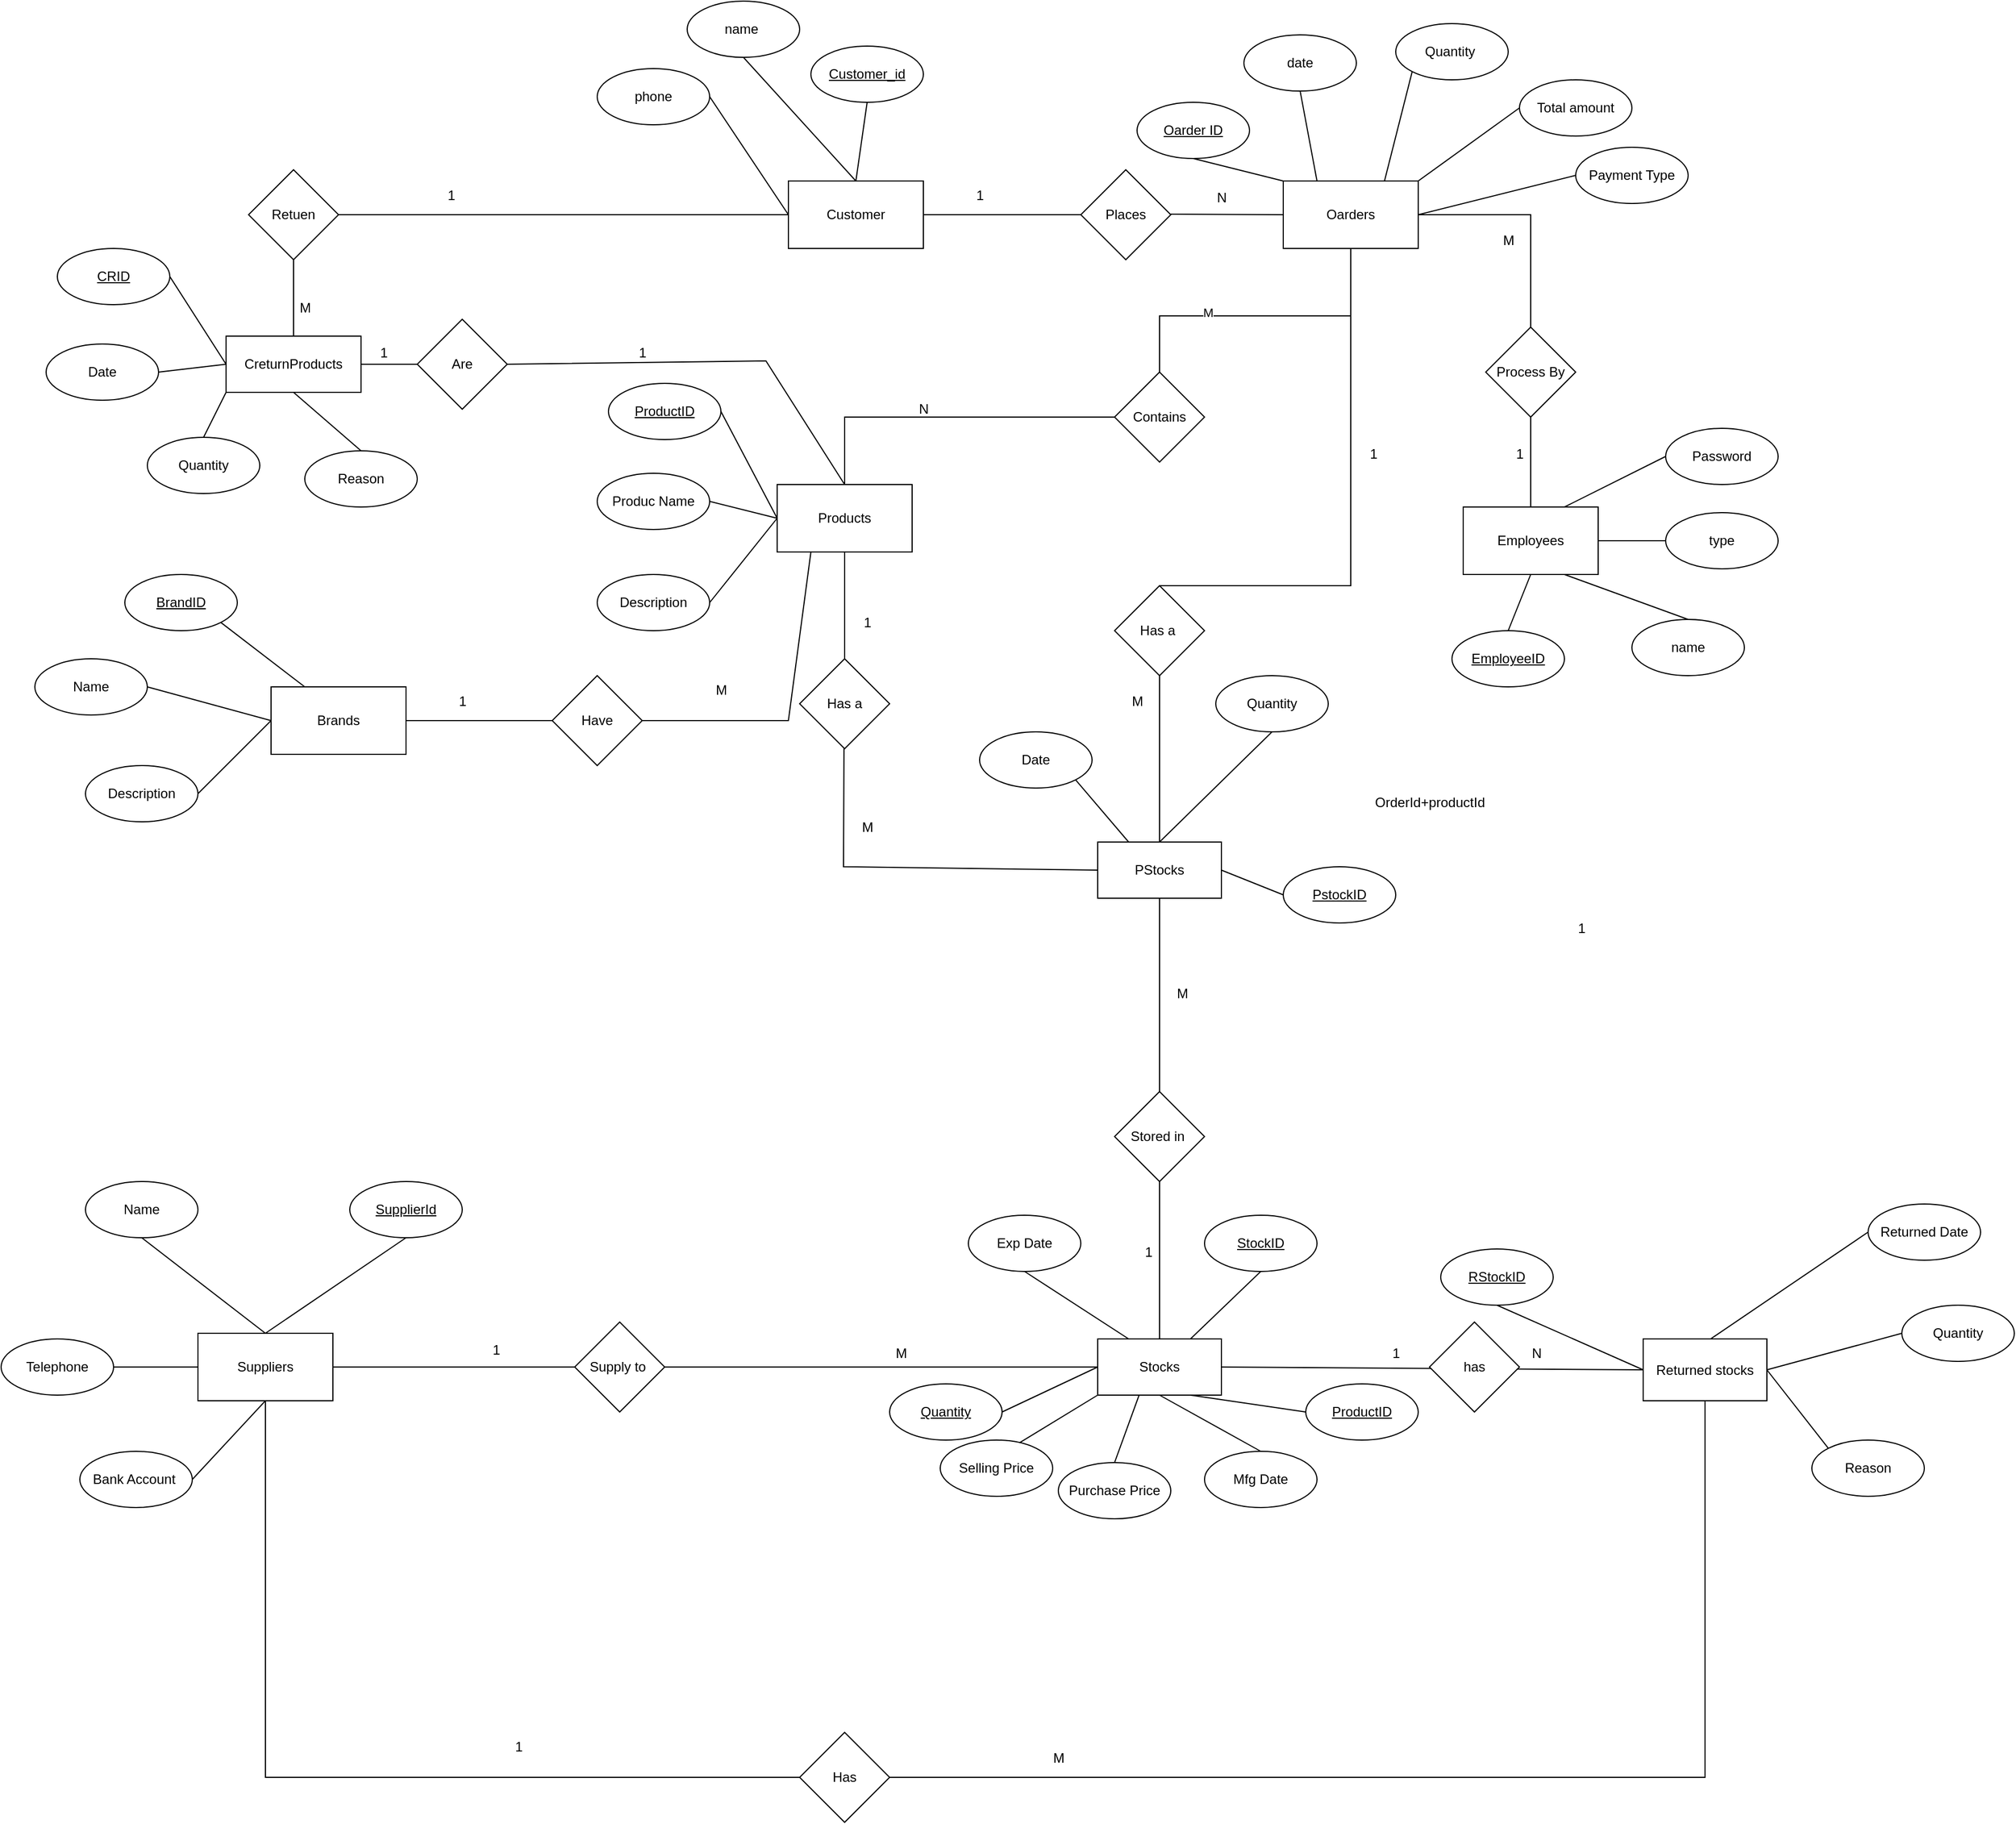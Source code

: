<mxfile version="27.1.6">
  <diagram name="Page-1" id="Bz1g55xTSqnzGxO4RZFX">
    <mxGraphModel dx="2680" dy="1903" grid="1" gridSize="10" guides="1" tooltips="1" connect="1" arrows="1" fold="1" page="1" pageScale="1" pageWidth="850" pageHeight="1100" math="0" shadow="0">
      <root>
        <mxCell id="0" />
        <mxCell id="1" parent="0" />
        <mxCell id="mPa8XAUCrzrkElDD_LWu-1" value="Customer" style="rounded=0;whiteSpace=wrap;html=1;" parent="1" vertex="1">
          <mxGeometry x="100" y="100" width="120" height="60" as="geometry" />
        </mxCell>
        <mxCell id="mPa8XAUCrzrkElDD_LWu-2" value="Places" style="rhombus;whiteSpace=wrap;html=1;" parent="1" vertex="1">
          <mxGeometry x="360" y="90" width="80" height="80" as="geometry" />
        </mxCell>
        <mxCell id="mPa8XAUCrzrkElDD_LWu-5" value="" style="endArrow=none;html=1;rounded=0;entryX=0;entryY=0.5;entryDx=0;entryDy=0;exitX=1;exitY=0.5;exitDx=0;exitDy=0;" parent="1" source="mPa8XAUCrzrkElDD_LWu-1" target="mPa8XAUCrzrkElDD_LWu-2" edge="1">
          <mxGeometry width="50" height="50" relative="1" as="geometry">
            <mxPoint x="260" y="130" as="sourcePoint" />
            <mxPoint x="310" y="80" as="targetPoint" />
          </mxGeometry>
        </mxCell>
        <mxCell id="mPa8XAUCrzrkElDD_LWu-6" value="Oarders" style="rounded=0;whiteSpace=wrap;html=1;" parent="1" vertex="1">
          <mxGeometry x="540" y="100" width="120" height="60" as="geometry" />
        </mxCell>
        <mxCell id="mPa8XAUCrzrkElDD_LWu-7" value="" style="endArrow=none;html=1;rounded=0;exitX=1;exitY=0.5;exitDx=0;exitDy=0;entryX=0;entryY=0.5;entryDx=0;entryDy=0;" parent="1" target="mPa8XAUCrzrkElDD_LWu-6" edge="1">
          <mxGeometry width="50" height="50" relative="1" as="geometry">
            <mxPoint x="440" y="129.5" as="sourcePoint" />
            <mxPoint x="530" y="130" as="targetPoint" />
          </mxGeometry>
        </mxCell>
        <mxCell id="mPa8XAUCrzrkElDD_LWu-8" value="" style="endArrow=none;html=1;rounded=0;entryX=0.5;entryY=0;entryDx=0;entryDy=0;" parent="1" target="mPa8XAUCrzrkElDD_LWu-9" edge="1">
          <mxGeometry width="50" height="50" relative="1" as="geometry">
            <mxPoint x="660" y="130" as="sourcePoint" />
            <mxPoint x="710" y="80" as="targetPoint" />
            <Array as="points">
              <mxPoint x="760" y="130" />
            </Array>
          </mxGeometry>
        </mxCell>
        <mxCell id="mPa8XAUCrzrkElDD_LWu-9" value="Process By" style="rhombus;whiteSpace=wrap;html=1;" parent="1" vertex="1">
          <mxGeometry x="720" y="230" width="80" height="80" as="geometry" />
        </mxCell>
        <mxCell id="mPa8XAUCrzrkElDD_LWu-10" value="Employees" style="rounded=0;whiteSpace=wrap;html=1;" parent="1" vertex="1">
          <mxGeometry x="700" y="390" width="120" height="60" as="geometry" />
        </mxCell>
        <mxCell id="mPa8XAUCrzrkElDD_LWu-11" value="" style="endArrow=none;html=1;rounded=0;exitX=1;exitY=0.5;exitDx=0;exitDy=0;entryX=0.5;entryY=0;entryDx=0;entryDy=0;" parent="1" target="mPa8XAUCrzrkElDD_LWu-10" edge="1">
          <mxGeometry width="50" height="50" relative="1" as="geometry">
            <mxPoint x="760" y="310" as="sourcePoint" />
            <mxPoint x="860" y="310.5" as="targetPoint" />
          </mxGeometry>
        </mxCell>
        <mxCell id="mPa8XAUCrzrkElDD_LWu-12" value="" style="endArrow=none;html=1;rounded=0;exitX=0.5;exitY=0;exitDx=0;exitDy=0;" parent="1" source="mPa8XAUCrzrkElDD_LWu-13" edge="1">
          <mxGeometry width="50" height="50" relative="1" as="geometry">
            <mxPoint x="430" y="270" as="sourcePoint" />
            <mxPoint x="600" y="160" as="targetPoint" />
            <Array as="points">
              <mxPoint x="430" y="220" />
              <mxPoint x="600" y="220" />
            </Array>
          </mxGeometry>
        </mxCell>
        <mxCell id="UHQ08DxGN0Fvqs4MQAJC-29" value="M" style="edgeLabel;html=1;align=center;verticalAlign=middle;resizable=0;points=[];" parent="mPa8XAUCrzrkElDD_LWu-12" vertex="1" connectable="0">
          <mxGeometry x="-0.335" y="3" relative="1" as="geometry">
            <mxPoint as="offset" />
          </mxGeometry>
        </mxCell>
        <mxCell id="mPa8XAUCrzrkElDD_LWu-13" value="Contains" style="rhombus;whiteSpace=wrap;html=1;" parent="1" vertex="1">
          <mxGeometry x="390" y="270" width="80" height="80" as="geometry" />
        </mxCell>
        <mxCell id="mPa8XAUCrzrkElDD_LWu-14" value="Products" style="rounded=0;whiteSpace=wrap;html=1;" parent="1" vertex="1">
          <mxGeometry x="90" y="370" width="120" height="60" as="geometry" />
        </mxCell>
        <mxCell id="mPa8XAUCrzrkElDD_LWu-15" value="" style="endArrow=none;html=1;rounded=0;exitX=0;exitY=0.5;exitDx=0;exitDy=0;entryX=0.5;entryY=0;entryDx=0;entryDy=0;" parent="1" source="mPa8XAUCrzrkElDD_LWu-13" target="mPa8XAUCrzrkElDD_LWu-14" edge="1">
          <mxGeometry width="50" height="50" relative="1" as="geometry">
            <mxPoint x="429.5" y="350" as="sourcePoint" />
            <mxPoint x="430" y="420" as="targetPoint" />
            <Array as="points">
              <mxPoint x="150" y="310" />
            </Array>
          </mxGeometry>
        </mxCell>
        <mxCell id="mPa8XAUCrzrkElDD_LWu-16" value="Has a" style="rhombus;whiteSpace=wrap;html=1;" parent="1" vertex="1">
          <mxGeometry x="110" y="525" width="80" height="80" as="geometry" />
        </mxCell>
        <mxCell id="mPa8XAUCrzrkElDD_LWu-18" value="" style="endArrow=none;html=1;rounded=0;exitX=0.5;exitY=1;exitDx=0;exitDy=0;entryX=0.5;entryY=0;entryDx=0;entryDy=0;" parent="1" source="mPa8XAUCrzrkElDD_LWu-14" target="mPa8XAUCrzrkElDD_LWu-16" edge="1">
          <mxGeometry width="50" height="50" relative="1" as="geometry">
            <mxPoint x="429.5" y="470" as="sourcePoint" />
            <mxPoint x="430" y="530" as="targetPoint" />
          </mxGeometry>
        </mxCell>
        <mxCell id="mPa8XAUCrzrkElDD_LWu-20" value="PStocks" style="rounded=0;whiteSpace=wrap;html=1;" parent="1" vertex="1">
          <mxGeometry x="375" y="688" width="110" height="50" as="geometry" />
        </mxCell>
        <mxCell id="mPa8XAUCrzrkElDD_LWu-21" value="" style="endArrow=none;html=1;rounded=0;exitX=0.5;exitY=1;exitDx=0;exitDy=0;entryX=0.5;entryY=0;entryDx=0;entryDy=0;" parent="1" source="mPa8XAUCrzrkElDD_LWu-55" target="mPa8XAUCrzrkElDD_LWu-20" edge="1">
          <mxGeometry width="50" height="50" relative="1" as="geometry">
            <mxPoint x="429.5" y="620" as="sourcePoint" />
            <mxPoint x="430" y="680" as="targetPoint" />
          </mxGeometry>
        </mxCell>
        <mxCell id="mPa8XAUCrzrkElDD_LWu-22" value="Suppliers" style="rounded=0;whiteSpace=wrap;html=1;" parent="1" vertex="1">
          <mxGeometry x="-425" y="1125" width="120" height="60" as="geometry" />
        </mxCell>
        <mxCell id="mPa8XAUCrzrkElDD_LWu-23" value="Supply to&amp;nbsp;" style="rhombus;whiteSpace=wrap;html=1;" parent="1" vertex="1">
          <mxGeometry x="-90" y="1115" width="80" height="80" as="geometry" />
        </mxCell>
        <mxCell id="mPa8XAUCrzrkElDD_LWu-24" value="" style="endArrow=none;html=1;rounded=0;entryX=1;entryY=0.5;entryDx=0;entryDy=0;" parent="1" source="mPa8XAUCrzrkElDD_LWu-23" target="mPa8XAUCrzrkElDD_LWu-22" edge="1">
          <mxGeometry width="50" height="50" relative="1" as="geometry">
            <mxPoint x="80" y="340" as="sourcePoint" />
            <mxPoint x="80" y="420" as="targetPoint" />
          </mxGeometry>
        </mxCell>
        <mxCell id="mPa8XAUCrzrkElDD_LWu-31" value="" style="endArrow=none;html=1;rounded=0;entryX=0.5;entryY=1;entryDx=0;entryDy=0;" parent="1" target="mPa8XAUCrzrkElDD_LWu-33" edge="1">
          <mxGeometry width="50" height="50" relative="1" as="geometry">
            <mxPoint x="160" y="100" as="sourcePoint" />
            <mxPoint x="80" y="50" as="targetPoint" />
          </mxGeometry>
        </mxCell>
        <mxCell id="mPa8XAUCrzrkElDD_LWu-33" value="name&amp;nbsp;" style="ellipse;whiteSpace=wrap;html=1;" parent="1" vertex="1">
          <mxGeometry x="10" y="-60" width="100" height="50" as="geometry" />
        </mxCell>
        <mxCell id="mPa8XAUCrzrkElDD_LWu-34" value="" style="endArrow=none;html=1;rounded=0;entryX=0.5;entryY=1;entryDx=0;entryDy=0;" parent="1" target="mPa8XAUCrzrkElDD_LWu-35" edge="1">
          <mxGeometry width="50" height="50" relative="1" as="geometry">
            <mxPoint x="160" y="100" as="sourcePoint" />
            <mxPoint x="170" y="40" as="targetPoint" />
          </mxGeometry>
        </mxCell>
        <mxCell id="mPa8XAUCrzrkElDD_LWu-35" value="&lt;u&gt;Customer_id&lt;/u&gt;" style="ellipse;whiteSpace=wrap;html=1;" parent="1" vertex="1">
          <mxGeometry x="120" y="-20" width="100" height="50" as="geometry" />
        </mxCell>
        <mxCell id="mPa8XAUCrzrkElDD_LWu-36" value="phone" style="ellipse;whiteSpace=wrap;html=1;" parent="1" vertex="1">
          <mxGeometry x="-70" width="100" height="50" as="geometry" />
        </mxCell>
        <mxCell id="mPa8XAUCrzrkElDD_LWu-39" value="" style="endArrow=none;html=1;rounded=0;exitX=0;exitY=0.5;exitDx=0;exitDy=0;entryX=1;entryY=0.5;entryDx=0;entryDy=0;" parent="1" source="mPa8XAUCrzrkElDD_LWu-1" target="mPa8XAUCrzrkElDD_LWu-36" edge="1">
          <mxGeometry width="50" height="50" relative="1" as="geometry">
            <mxPoint x="190" y="120" as="sourcePoint" />
            <mxPoint x="60" y="80" as="targetPoint" />
          </mxGeometry>
        </mxCell>
        <mxCell id="mPa8XAUCrzrkElDD_LWu-40" value="&lt;u&gt;Oarder ID&lt;/u&gt;" style="ellipse;whiteSpace=wrap;html=1;" parent="1" vertex="1">
          <mxGeometry x="410" y="30" width="100" height="50" as="geometry" />
        </mxCell>
        <mxCell id="mPa8XAUCrzrkElDD_LWu-43" value="date" style="ellipse;whiteSpace=wrap;html=1;" parent="1" vertex="1">
          <mxGeometry x="505" y="-30" width="100" height="50" as="geometry" />
        </mxCell>
        <mxCell id="mPa8XAUCrzrkElDD_LWu-44" value="Quantity&amp;nbsp;" style="ellipse;whiteSpace=wrap;html=1;" parent="1" vertex="1">
          <mxGeometry x="640" y="-40" width="100" height="50" as="geometry" />
        </mxCell>
        <mxCell id="mPa8XAUCrzrkElDD_LWu-45" value="Total amount" style="ellipse;whiteSpace=wrap;html=1;" parent="1" vertex="1">
          <mxGeometry x="750" y="10" width="100" height="50" as="geometry" />
        </mxCell>
        <mxCell id="mPa8XAUCrzrkElDD_LWu-46" value="" style="endArrow=none;html=1;rounded=0;entryX=0.5;entryY=1;entryDx=0;entryDy=0;exitX=0;exitY=0;exitDx=0;exitDy=0;" parent="1" source="mPa8XAUCrzrkElDD_LWu-6" target="mPa8XAUCrzrkElDD_LWu-40" edge="1">
          <mxGeometry width="50" height="50" relative="1" as="geometry">
            <mxPoint x="630" y="90" as="sourcePoint" />
            <mxPoint x="510" y="50" as="targetPoint" />
          </mxGeometry>
        </mxCell>
        <mxCell id="mPa8XAUCrzrkElDD_LWu-48" value="" style="endArrow=none;html=1;rounded=0;entryX=0.5;entryY=1;entryDx=0;entryDy=0;exitX=0.25;exitY=0;exitDx=0;exitDy=0;" parent="1" source="mPa8XAUCrzrkElDD_LWu-6" target="mPa8XAUCrzrkElDD_LWu-43" edge="1">
          <mxGeometry width="50" height="50" relative="1" as="geometry">
            <mxPoint x="571" y="110" as="sourcePoint" />
            <mxPoint x="560" y="30" as="targetPoint" />
          </mxGeometry>
        </mxCell>
        <mxCell id="mPa8XAUCrzrkElDD_LWu-49" value="" style="endArrow=none;html=1;rounded=0;entryX=0;entryY=1;entryDx=0;entryDy=0;exitX=0.75;exitY=0;exitDx=0;exitDy=0;" parent="1" source="mPa8XAUCrzrkElDD_LWu-6" target="mPa8XAUCrzrkElDD_LWu-44" edge="1">
          <mxGeometry width="50" height="50" relative="1" as="geometry">
            <mxPoint x="580" y="110" as="sourcePoint" />
            <mxPoint x="680" y="30" as="targetPoint" />
          </mxGeometry>
        </mxCell>
        <mxCell id="mPa8XAUCrzrkElDD_LWu-50" value="" style="endArrow=none;html=1;rounded=0;entryX=0;entryY=0.5;entryDx=0;entryDy=0;exitX=1;exitY=0;exitDx=0;exitDy=0;" parent="1" source="mPa8XAUCrzrkElDD_LWu-6" target="mPa8XAUCrzrkElDD_LWu-45" edge="1">
          <mxGeometry width="50" height="50" relative="1" as="geometry">
            <mxPoint x="640" y="110" as="sourcePoint" />
            <mxPoint x="735" y="63" as="targetPoint" />
          </mxGeometry>
        </mxCell>
        <mxCell id="mPa8XAUCrzrkElDD_LWu-51" value="name" style="ellipse;whiteSpace=wrap;html=1;" parent="1" vertex="1">
          <mxGeometry x="850" y="490" width="100" height="50" as="geometry" />
        </mxCell>
        <mxCell id="mPa8XAUCrzrkElDD_LWu-52" value="&lt;u&gt;EmployeeID&lt;/u&gt;" style="ellipse;whiteSpace=wrap;html=1;" parent="1" vertex="1">
          <mxGeometry x="690" y="500" width="100" height="50" as="geometry" />
        </mxCell>
        <mxCell id="mPa8XAUCrzrkElDD_LWu-53" value="type" style="ellipse;whiteSpace=wrap;html=1;" parent="1" vertex="1">
          <mxGeometry x="880" y="395" width="100" height="50" as="geometry" />
        </mxCell>
        <mxCell id="mPa8XAUCrzrkElDD_LWu-55" value="Has a&amp;nbsp;" style="rhombus;whiteSpace=wrap;html=1;" parent="1" vertex="1">
          <mxGeometry x="390" y="460" width="80" height="80" as="geometry" />
        </mxCell>
        <mxCell id="mPa8XAUCrzrkElDD_LWu-56" value="" style="endArrow=none;html=1;rounded=0;entryX=0.5;entryY=0;entryDx=0;entryDy=0;" parent="1" target="mPa8XAUCrzrkElDD_LWu-55" edge="1">
          <mxGeometry width="50" height="50" relative="1" as="geometry">
            <mxPoint x="600" y="160" as="sourcePoint" />
            <mxPoint x="485" y="480" as="targetPoint" />
            <Array as="points">
              <mxPoint x="600" y="460" />
            </Array>
          </mxGeometry>
        </mxCell>
        <mxCell id="mPa8XAUCrzrkElDD_LWu-60" value="" style="endArrow=none;html=1;rounded=0;exitX=0.5;exitY=1;exitDx=0;exitDy=0;entryX=0;entryY=0.5;entryDx=0;entryDy=0;" parent="1" target="mPa8XAUCrzrkElDD_LWu-20" edge="1">
          <mxGeometry width="50" height="50" relative="1" as="geometry">
            <mxPoint x="149.41" y="605" as="sourcePoint" />
            <mxPoint x="149.41" y="750" as="targetPoint" />
            <Array as="points">
              <mxPoint x="149" y="710" />
            </Array>
          </mxGeometry>
        </mxCell>
        <mxCell id="mPa8XAUCrzrkElDD_LWu-61" value="" style="endArrow=none;html=1;rounded=0;exitX=0.5;exitY=0;exitDx=0;exitDy=0;entryX=0.5;entryY=1;entryDx=0;entryDy=0;" parent="1" source="mPa8XAUCrzrkElDD_LWu-52" target="mPa8XAUCrzrkElDD_LWu-10" edge="1">
          <mxGeometry width="50" height="50" relative="1" as="geometry">
            <mxPoint x="770" y="320" as="sourcePoint" />
            <mxPoint x="770" y="400" as="targetPoint" />
          </mxGeometry>
        </mxCell>
        <mxCell id="mPa8XAUCrzrkElDD_LWu-62" value="" style="endArrow=none;html=1;rounded=0;exitX=0.5;exitY=0;exitDx=0;exitDy=0;entryX=0.75;entryY=1;entryDx=0;entryDy=0;" parent="1" source="mPa8XAUCrzrkElDD_LWu-51" target="mPa8XAUCrzrkElDD_LWu-10" edge="1">
          <mxGeometry width="50" height="50" relative="1" as="geometry">
            <mxPoint x="750" y="510" as="sourcePoint" />
            <mxPoint x="770" y="460" as="targetPoint" />
          </mxGeometry>
        </mxCell>
        <mxCell id="mPa8XAUCrzrkElDD_LWu-63" value="" style="endArrow=none;html=1;rounded=0;exitX=0;exitY=0.5;exitDx=0;exitDy=0;entryX=1;entryY=0.5;entryDx=0;entryDy=0;" parent="1" source="mPa8XAUCrzrkElDD_LWu-53" target="mPa8XAUCrzrkElDD_LWu-10" edge="1">
          <mxGeometry width="50" height="50" relative="1" as="geometry">
            <mxPoint x="910" y="500" as="sourcePoint" />
            <mxPoint x="800" y="460" as="targetPoint" />
          </mxGeometry>
        </mxCell>
        <mxCell id="mPa8XAUCrzrkElDD_LWu-64" value="Password" style="ellipse;whiteSpace=wrap;html=1;" parent="1" vertex="1">
          <mxGeometry x="880" y="320" width="100" height="50" as="geometry" />
        </mxCell>
        <mxCell id="mPa8XAUCrzrkElDD_LWu-65" value="" style="endArrow=none;html=1;rounded=0;exitX=0;exitY=0.5;exitDx=0;exitDy=0;entryX=0.75;entryY=0;entryDx=0;entryDy=0;" parent="1" source="mPa8XAUCrzrkElDD_LWu-64" target="mPa8XAUCrzrkElDD_LWu-10" edge="1">
          <mxGeometry width="50" height="50" relative="1" as="geometry">
            <mxPoint x="890" y="430" as="sourcePoint" />
            <mxPoint x="830" y="430" as="targetPoint" />
          </mxGeometry>
        </mxCell>
        <mxCell id="mPa8XAUCrzrkElDD_LWu-67" value="&lt;u&gt;PstockID&lt;/u&gt;" style="ellipse;whiteSpace=wrap;html=1;" parent="1" vertex="1">
          <mxGeometry x="540" y="710" width="100" height="50" as="geometry" />
        </mxCell>
        <mxCell id="mPa8XAUCrzrkElDD_LWu-68" value="Purchase Price" style="ellipse;whiteSpace=wrap;html=1;" parent="1" vertex="1">
          <mxGeometry x="340" y="1240" width="100" height="50" as="geometry" />
        </mxCell>
        <mxCell id="mPa8XAUCrzrkElDD_LWu-70" value="" style="endArrow=none;html=1;rounded=0;exitX=0;exitY=0.5;exitDx=0;exitDy=0;entryX=1;entryY=0.5;entryDx=0;entryDy=0;" parent="1" source="mPa8XAUCrzrkElDD_LWu-67" edge="1" target="mPa8XAUCrzrkElDD_LWu-20">
          <mxGeometry width="50" height="50" relative="1" as="geometry">
            <mxPoint x="550" y="675" as="sourcePoint" />
            <mxPoint x="490" y="710" as="targetPoint" />
          </mxGeometry>
        </mxCell>
        <mxCell id="mPa8XAUCrzrkElDD_LWu-71" value="" style="endArrow=none;html=1;rounded=0;exitX=0.5;exitY=0;exitDx=0;exitDy=0;" parent="1" source="mPa8XAUCrzrkElDD_LWu-68" edge="1">
          <mxGeometry width="50" height="50" relative="1" as="geometry">
            <mxPoint x="550" y="745" as="sourcePoint" />
            <mxPoint x="430" y="1130" as="targetPoint" />
          </mxGeometry>
        </mxCell>
        <mxCell id="mPa8XAUCrzrkElDD_LWu-74" value="&lt;u&gt;ProductID&lt;/u&gt;" style="ellipse;whiteSpace=wrap;html=1;" parent="1" vertex="1">
          <mxGeometry x="-60" y="280" width="100" height="50" as="geometry" />
        </mxCell>
        <mxCell id="mPa8XAUCrzrkElDD_LWu-75" value="Produc Name" style="ellipse;whiteSpace=wrap;html=1;" parent="1" vertex="1">
          <mxGeometry x="-70" y="360" width="100" height="50" as="geometry" />
        </mxCell>
        <mxCell id="mPa8XAUCrzrkElDD_LWu-76" value="Description" style="ellipse;whiteSpace=wrap;html=1;" parent="1" vertex="1">
          <mxGeometry x="-70" y="450" width="100" height="50" as="geometry" />
        </mxCell>
        <mxCell id="mPa8XAUCrzrkElDD_LWu-77" value="" style="endArrow=none;html=1;rounded=0;exitX=0;exitY=0.5;exitDx=0;exitDy=0;entryX=1;entryY=0.5;entryDx=0;entryDy=0;" parent="1" source="mPa8XAUCrzrkElDD_LWu-14" target="mPa8XAUCrzrkElDD_LWu-74" edge="1">
          <mxGeometry width="50" height="50" relative="1" as="geometry">
            <mxPoint x="110" y="170" as="sourcePoint" />
            <mxPoint x="90" y="200" as="targetPoint" />
          </mxGeometry>
        </mxCell>
        <mxCell id="mPa8XAUCrzrkElDD_LWu-78" value="" style="endArrow=none;html=1;rounded=0;entryX=1;entryY=0.5;entryDx=0;entryDy=0;" parent="1" target="mPa8XAUCrzrkElDD_LWu-75" edge="1">
          <mxGeometry width="50" height="50" relative="1" as="geometry">
            <mxPoint x="90" y="400" as="sourcePoint" />
            <mxPoint x="70" y="320" as="targetPoint" />
          </mxGeometry>
        </mxCell>
        <mxCell id="mPa8XAUCrzrkElDD_LWu-79" value="" style="endArrow=none;html=1;rounded=0;entryX=1;entryY=0.5;entryDx=0;entryDy=0;" parent="1" target="mPa8XAUCrzrkElDD_LWu-76" edge="1">
          <mxGeometry width="50" height="50" relative="1" as="geometry">
            <mxPoint x="90" y="400" as="sourcePoint" />
            <mxPoint x="40" y="395" as="targetPoint" />
          </mxGeometry>
        </mxCell>
        <mxCell id="mPa8XAUCrzrkElDD_LWu-80" value="&lt;u&gt;SupplierId&lt;/u&gt;" style="ellipse;whiteSpace=wrap;html=1;" parent="1" vertex="1">
          <mxGeometry x="-290" y="990" width="100" height="50" as="geometry" />
        </mxCell>
        <mxCell id="mPa8XAUCrzrkElDD_LWu-81" value="" style="endArrow=none;html=1;rounded=0;entryX=0.5;entryY=1;entryDx=0;entryDy=0;exitX=0.5;exitY=0;exitDx=0;exitDy=0;" parent="1" source="mPa8XAUCrzrkElDD_LWu-22" target="mPa8XAUCrzrkElDD_LWu-80" edge="1">
          <mxGeometry width="50" height="50" relative="1" as="geometry">
            <mxPoint x="100" y="410" as="sourcePoint" />
            <mxPoint x="40" y="485" as="targetPoint" />
          </mxGeometry>
        </mxCell>
        <mxCell id="mPa8XAUCrzrkElDD_LWu-82" value="Name" style="ellipse;whiteSpace=wrap;html=1;" parent="1" vertex="1">
          <mxGeometry x="-525" y="990" width="100" height="50" as="geometry" />
        </mxCell>
        <mxCell id="mPa8XAUCrzrkElDD_LWu-83" value="" style="endArrow=none;html=1;rounded=0;entryX=0.5;entryY=1;entryDx=0;entryDy=0;exitX=0.5;exitY=0;exitDx=0;exitDy=0;" parent="1" source="mPa8XAUCrzrkElDD_LWu-22" target="mPa8XAUCrzrkElDD_LWu-82" edge="1">
          <mxGeometry width="50" height="50" relative="1" as="geometry">
            <mxPoint x="-190" y="850" as="sourcePoint" />
            <mxPoint x="-100" y="790" as="targetPoint" />
          </mxGeometry>
        </mxCell>
        <mxCell id="mPa8XAUCrzrkElDD_LWu-84" value="Telephone" style="ellipse;whiteSpace=wrap;html=1;" parent="1" vertex="1">
          <mxGeometry x="-600" y="1130" width="100" height="50" as="geometry" />
        </mxCell>
        <mxCell id="mPa8XAUCrzrkElDD_LWu-85" value="" style="endArrow=none;html=1;rounded=0;entryX=1;entryY=0.5;entryDx=0;entryDy=0;exitX=0;exitY=0.5;exitDx=0;exitDy=0;" parent="1" source="mPa8XAUCrzrkElDD_LWu-22" target="mPa8XAUCrzrkElDD_LWu-84" edge="1">
          <mxGeometry width="50" height="50" relative="1" as="geometry">
            <mxPoint x="-190" y="850" as="sourcePoint" />
            <mxPoint x="-230" y="795" as="targetPoint" />
          </mxGeometry>
        </mxCell>
        <mxCell id="mPa8XAUCrzrkElDD_LWu-86" value="Brands" style="rounded=0;whiteSpace=wrap;html=1;" parent="1" vertex="1">
          <mxGeometry x="-360" y="550" width="120" height="60" as="geometry" />
        </mxCell>
        <mxCell id="mPa8XAUCrzrkElDD_LWu-87" value="Have" style="rhombus;whiteSpace=wrap;html=1;" parent="1" vertex="1">
          <mxGeometry x="-110" y="540" width="80" height="80" as="geometry" />
        </mxCell>
        <mxCell id="mPa8XAUCrzrkElDD_LWu-88" value="" style="endArrow=none;html=1;rounded=0;entryX=1;entryY=0.5;entryDx=0;entryDy=0;exitX=0.25;exitY=1;exitDx=0;exitDy=0;" parent="1" source="mPa8XAUCrzrkElDD_LWu-14" target="mPa8XAUCrzrkElDD_LWu-87" edge="1">
          <mxGeometry width="50" height="50" relative="1" as="geometry">
            <mxPoint x="100" y="410" as="sourcePoint" />
            <mxPoint x="40" y="485" as="targetPoint" />
            <Array as="points">
              <mxPoint x="100" y="580" />
            </Array>
          </mxGeometry>
        </mxCell>
        <mxCell id="mPa8XAUCrzrkElDD_LWu-89" value="" style="endArrow=none;html=1;rounded=0;entryX=1;entryY=0.5;entryDx=0;entryDy=0;exitX=0;exitY=0.5;exitDx=0;exitDy=0;" parent="1" source="mPa8XAUCrzrkElDD_LWu-87" target="mPa8XAUCrzrkElDD_LWu-86" edge="1">
          <mxGeometry width="50" height="50" relative="1" as="geometry">
            <mxPoint x="-120" y="580" as="sourcePoint" />
            <mxPoint x="40" y="485" as="targetPoint" />
          </mxGeometry>
        </mxCell>
        <mxCell id="mPa8XAUCrzrkElDD_LWu-91" value="&lt;u&gt;BrandID&lt;/u&gt;" style="ellipse;whiteSpace=wrap;html=1;" parent="1" vertex="1">
          <mxGeometry x="-490" y="450" width="100" height="50" as="geometry" />
        </mxCell>
        <mxCell id="mPa8XAUCrzrkElDD_LWu-92" value="Name" style="ellipse;whiteSpace=wrap;html=1;" parent="1" vertex="1">
          <mxGeometry x="-570" y="525" width="100" height="50" as="geometry" />
        </mxCell>
        <mxCell id="mPa8XAUCrzrkElDD_LWu-93" value="Description" style="ellipse;whiteSpace=wrap;html=1;" parent="1" vertex="1">
          <mxGeometry x="-525" y="620" width="100" height="50" as="geometry" />
        </mxCell>
        <mxCell id="mPa8XAUCrzrkElDD_LWu-94" value="" style="endArrow=none;html=1;rounded=0;entryX=1;entryY=1;entryDx=0;entryDy=0;exitX=0.25;exitY=0;exitDx=0;exitDy=0;" parent="1" source="mPa8XAUCrzrkElDD_LWu-86" target="mPa8XAUCrzrkElDD_LWu-91" edge="1">
          <mxGeometry width="50" height="50" relative="1" as="geometry">
            <mxPoint x="-100" y="590" as="sourcePoint" />
            <mxPoint x="-230" y="590" as="targetPoint" />
          </mxGeometry>
        </mxCell>
        <mxCell id="mPa8XAUCrzrkElDD_LWu-95" value="" style="endArrow=none;html=1;rounded=0;entryX=1;entryY=0.5;entryDx=0;entryDy=0;exitX=0;exitY=0.5;exitDx=0;exitDy=0;" parent="1" source="mPa8XAUCrzrkElDD_LWu-86" target="mPa8XAUCrzrkElDD_LWu-92" edge="1">
          <mxGeometry width="50" height="50" relative="1" as="geometry">
            <mxPoint x="-320" y="560" as="sourcePoint" />
            <mxPoint x="-394" y="502" as="targetPoint" />
          </mxGeometry>
        </mxCell>
        <mxCell id="mPa8XAUCrzrkElDD_LWu-96" value="" style="endArrow=none;html=1;rounded=0;entryX=1;entryY=0.5;entryDx=0;entryDy=0;exitX=0;exitY=0.5;exitDx=0;exitDy=0;" parent="1" source="mPa8XAUCrzrkElDD_LWu-86" target="mPa8XAUCrzrkElDD_LWu-93" edge="1">
          <mxGeometry width="50" height="50" relative="1" as="geometry">
            <mxPoint x="-350" y="590" as="sourcePoint" />
            <mxPoint x="-460" y="560" as="targetPoint" />
          </mxGeometry>
        </mxCell>
        <mxCell id="UHQ08DxGN0Fvqs4MQAJC-1" value="Quantity" style="ellipse;whiteSpace=wrap;html=1;" parent="1" vertex="1">
          <mxGeometry x="480" y="540" width="100" height="50" as="geometry" />
        </mxCell>
        <mxCell id="UHQ08DxGN0Fvqs4MQAJC-2" value="" style="endArrow=none;html=1;rounded=0;exitX=0.5;exitY=1;exitDx=0;exitDy=0;entryX=0.5;entryY=0;entryDx=0;entryDy=0;" parent="1" source="UHQ08DxGN0Fvqs4MQAJC-1" target="mPa8XAUCrzrkElDD_LWu-20" edge="1">
          <mxGeometry width="50" height="50" relative="1" as="geometry">
            <mxPoint x="550" y="675" as="sourcePoint" />
            <mxPoint x="495" y="720" as="targetPoint" />
          </mxGeometry>
        </mxCell>
        <mxCell id="UHQ08DxGN0Fvqs4MQAJC-8" value="Returned stocks" style="rounded=0;whiteSpace=wrap;html=1;" parent="1" vertex="1">
          <mxGeometry x="860" y="1130" width="110" height="55" as="geometry" />
        </mxCell>
        <mxCell id="UHQ08DxGN0Fvqs4MQAJC-11" value="Returned Date" style="ellipse;whiteSpace=wrap;html=1;" parent="1" vertex="1">
          <mxGeometry x="1060" y="1010" width="100" height="50" as="geometry" />
        </mxCell>
        <mxCell id="UHQ08DxGN0Fvqs4MQAJC-12" value="Quantity" style="ellipse;whiteSpace=wrap;html=1;" parent="1" vertex="1">
          <mxGeometry x="1090" y="1100" width="100" height="50" as="geometry" />
        </mxCell>
        <mxCell id="UHQ08DxGN0Fvqs4MQAJC-13" value="Reason" style="ellipse;whiteSpace=wrap;html=1;" parent="1" vertex="1">
          <mxGeometry x="1010" y="1220" width="100" height="50" as="geometry" />
        </mxCell>
        <mxCell id="UHQ08DxGN0Fvqs4MQAJC-16" value="" style="endArrow=none;html=1;rounded=0;entryX=0.5;entryY=1;entryDx=0;entryDy=0;" parent="1" target="mPa8XAUCrzrkElDD_LWu-20" edge="1">
          <mxGeometry width="50" height="50" relative="1" as="geometry">
            <mxPoint x="430" y="910" as="sourcePoint" />
            <mxPoint x="950" y="805" as="targetPoint" />
          </mxGeometry>
        </mxCell>
        <mxCell id="UHQ08DxGN0Fvqs4MQAJC-18" value="" style="endArrow=none;html=1;rounded=0;entryX=0;entryY=0.5;entryDx=0;entryDy=0;" parent="1" target="UHQ08DxGN0Fvqs4MQAJC-11" edge="1">
          <mxGeometry width="50" height="50" relative="1" as="geometry">
            <mxPoint x="920" y="1130" as="sourcePoint" />
            <mxPoint x="1140" y="770" as="targetPoint" />
          </mxGeometry>
        </mxCell>
        <mxCell id="UHQ08DxGN0Fvqs4MQAJC-20" value="" style="endArrow=none;html=1;rounded=0;entryX=0;entryY=0.5;entryDx=0;entryDy=0;exitX=1;exitY=0.5;exitDx=0;exitDy=0;" parent="1" source="UHQ08DxGN0Fvqs4MQAJC-8" target="UHQ08DxGN0Fvqs4MQAJC-12" edge="1">
          <mxGeometry width="50" height="50" relative="1" as="geometry">
            <mxPoint x="1120" y="845" as="sourcePoint" />
            <mxPoint x="1190" y="805" as="targetPoint" />
          </mxGeometry>
        </mxCell>
        <mxCell id="UHQ08DxGN0Fvqs4MQAJC-21" value="" style="endArrow=none;html=1;rounded=0;entryX=0;entryY=0;entryDx=0;entryDy=0;exitX=1;exitY=0.5;exitDx=0;exitDy=0;" parent="1" target="UHQ08DxGN0Fvqs4MQAJC-13" edge="1" source="UHQ08DxGN0Fvqs4MQAJC-8">
          <mxGeometry width="50" height="50" relative="1" as="geometry">
            <mxPoint x="1120" y="850" as="sourcePoint" />
            <mxPoint x="1200" y="895" as="targetPoint" />
          </mxGeometry>
        </mxCell>
        <mxCell id="UHQ08DxGN0Fvqs4MQAJC-24" value="Date" style="ellipse;whiteSpace=wrap;html=1;" parent="1" vertex="1">
          <mxGeometry x="270" y="590" width="100" height="50" as="geometry" />
        </mxCell>
        <mxCell id="UHQ08DxGN0Fvqs4MQAJC-25" value="" style="endArrow=none;html=1;rounded=0;exitX=1;exitY=1;exitDx=0;exitDy=0;entryX=0.25;entryY=0;entryDx=0;entryDy=0;" parent="1" source="UHQ08DxGN0Fvqs4MQAJC-24" target="mPa8XAUCrzrkElDD_LWu-20" edge="1">
          <mxGeometry width="50" height="50" relative="1" as="geometry">
            <mxPoint x="350" y="790" as="sourcePoint" />
            <mxPoint x="413" y="745" as="targetPoint" />
          </mxGeometry>
        </mxCell>
        <mxCell id="UHQ08DxGN0Fvqs4MQAJC-26" value="1" style="text;html=1;align=center;verticalAlign=middle;resizable=0;points=[];autosize=1;strokeColor=none;fillColor=none;" parent="1" vertex="1">
          <mxGeometry x="255" y="98" width="30" height="30" as="geometry" />
        </mxCell>
        <mxCell id="UHQ08DxGN0Fvqs4MQAJC-27" value="N" style="text;html=1;align=center;verticalAlign=middle;resizable=0;points=[];autosize=1;strokeColor=none;fillColor=none;" parent="1" vertex="1">
          <mxGeometry x="470" y="100" width="30" height="30" as="geometry" />
        </mxCell>
        <mxCell id="UHQ08DxGN0Fvqs4MQAJC-28" value="N" style="text;html=1;align=center;verticalAlign=middle;resizable=0;points=[];autosize=1;strokeColor=none;fillColor=none;" parent="1" vertex="1">
          <mxGeometry x="205" y="288" width="30" height="30" as="geometry" />
        </mxCell>
        <mxCell id="UHQ08DxGN0Fvqs4MQAJC-30" value="1" style="text;html=1;align=center;verticalAlign=middle;resizable=0;points=[];autosize=1;strokeColor=none;fillColor=none;" parent="1" vertex="1">
          <mxGeometry x="735" y="328" width="30" height="30" as="geometry" />
        </mxCell>
        <mxCell id="UHQ08DxGN0Fvqs4MQAJC-31" value="M" style="text;html=1;align=center;verticalAlign=middle;resizable=0;points=[];autosize=1;strokeColor=none;fillColor=none;" parent="1" vertex="1">
          <mxGeometry x="725" y="138" width="30" height="30" as="geometry" />
        </mxCell>
        <mxCell id="UHQ08DxGN0Fvqs4MQAJC-32" value="1" style="text;html=1;align=center;verticalAlign=middle;resizable=0;points=[];autosize=1;strokeColor=none;fillColor=none;" parent="1" vertex="1">
          <mxGeometry x="605" y="328" width="30" height="30" as="geometry" />
        </mxCell>
        <mxCell id="UHQ08DxGN0Fvqs4MQAJC-33" value="M" style="text;html=1;align=center;verticalAlign=middle;resizable=0;points=[];autosize=1;strokeColor=none;fillColor=none;" parent="1" vertex="1">
          <mxGeometry x="395" y="548" width="30" height="30" as="geometry" />
        </mxCell>
        <mxCell id="UHQ08DxGN0Fvqs4MQAJC-34" value="1" style="text;html=1;align=center;verticalAlign=middle;resizable=0;points=[];autosize=1;strokeColor=none;fillColor=none;" parent="1" vertex="1">
          <mxGeometry x="155" y="478" width="30" height="30" as="geometry" />
        </mxCell>
        <mxCell id="UHQ08DxGN0Fvqs4MQAJC-35" value="M" style="text;html=1;align=center;verticalAlign=middle;resizable=0;points=[];autosize=1;strokeColor=none;fillColor=none;" parent="1" vertex="1">
          <mxGeometry x="155" y="660" width="30" height="30" as="geometry" />
        </mxCell>
        <mxCell id="UHQ08DxGN0Fvqs4MQAJC-36" value="M" style="text;html=1;align=center;verticalAlign=middle;resizable=0;points=[];autosize=1;strokeColor=none;fillColor=none;" parent="1" vertex="1">
          <mxGeometry x="25" y="538" width="30" height="30" as="geometry" />
        </mxCell>
        <mxCell id="UHQ08DxGN0Fvqs4MQAJC-37" value="1" style="text;html=1;align=center;verticalAlign=middle;resizable=0;points=[];autosize=1;strokeColor=none;fillColor=none;" parent="1" vertex="1">
          <mxGeometry x="-205" y="548" width="30" height="30" as="geometry" />
        </mxCell>
        <mxCell id="UHQ08DxGN0Fvqs4MQAJC-40" value="1" style="text;html=1;align=center;verticalAlign=middle;resizable=0;points=[];autosize=1;strokeColor=none;fillColor=none;" parent="1" vertex="1">
          <mxGeometry x="790" y="750" width="30" height="30" as="geometry" />
        </mxCell>
        <mxCell id="Gm5ylaPToZTuttdK2CZf-1" value="Payment Type" style="ellipse;whiteSpace=wrap;html=1;" vertex="1" parent="1">
          <mxGeometry x="800" y="70" width="100" height="50" as="geometry" />
        </mxCell>
        <mxCell id="Gm5ylaPToZTuttdK2CZf-2" value="" style="endArrow=none;html=1;rounded=0;entryX=0;entryY=0.5;entryDx=0;entryDy=0;exitX=1;exitY=0.5;exitDx=0;exitDy=0;" edge="1" parent="1" source="mPa8XAUCrzrkElDD_LWu-6" target="Gm5ylaPToZTuttdK2CZf-1">
          <mxGeometry width="50" height="50" relative="1" as="geometry">
            <mxPoint x="670" y="110" as="sourcePoint" />
            <mxPoint x="760" y="45" as="targetPoint" />
          </mxGeometry>
        </mxCell>
        <mxCell id="Gm5ylaPToZTuttdK2CZf-4" value="Stored in&amp;nbsp;" style="rhombus;whiteSpace=wrap;html=1;" vertex="1" parent="1">
          <mxGeometry x="390" y="910" width="80" height="80" as="geometry" />
        </mxCell>
        <mxCell id="Gm5ylaPToZTuttdK2CZf-5" value="Stocks" style="rounded=0;whiteSpace=wrap;html=1;" vertex="1" parent="1">
          <mxGeometry x="375" y="1130" width="110" height="50" as="geometry" />
        </mxCell>
        <mxCell id="Gm5ylaPToZTuttdK2CZf-6" value="" style="endArrow=none;html=1;rounded=0;entryX=0.5;entryY=0;entryDx=0;entryDy=0;exitX=0.5;exitY=1;exitDx=0;exitDy=0;" edge="1" parent="1" source="Gm5ylaPToZTuttdK2CZf-4" target="Gm5ylaPToZTuttdK2CZf-5">
          <mxGeometry width="50" height="50" relative="1" as="geometry">
            <mxPoint x="-100" y="590" as="sourcePoint" />
            <mxPoint x="-230" y="590" as="targetPoint" />
          </mxGeometry>
        </mxCell>
        <mxCell id="Gm5ylaPToZTuttdK2CZf-7" value="&lt;u&gt;StockID&lt;/u&gt;" style="ellipse;whiteSpace=wrap;html=1;" vertex="1" parent="1">
          <mxGeometry x="470" y="1020" width="100" height="50" as="geometry" />
        </mxCell>
        <mxCell id="Gm5ylaPToZTuttdK2CZf-9" value="&lt;u&gt;ProductID&lt;/u&gt;" style="ellipse;whiteSpace=wrap;html=1;" vertex="1" parent="1">
          <mxGeometry x="560" y="1170" width="100" height="50" as="geometry" />
        </mxCell>
        <mxCell id="Gm5ylaPToZTuttdK2CZf-10" value="Mfg Date" style="ellipse;whiteSpace=wrap;html=1;" vertex="1" parent="1">
          <mxGeometry x="470" y="1230" width="100" height="50" as="geometry" />
        </mxCell>
        <mxCell id="Gm5ylaPToZTuttdK2CZf-11" value="Exp Date" style="ellipse;whiteSpace=wrap;html=1;" vertex="1" parent="1">
          <mxGeometry x="260" y="1020" width="100" height="50" as="geometry" />
        </mxCell>
        <mxCell id="Gm5ylaPToZTuttdK2CZf-12" value="&lt;u&gt;Quantity&lt;/u&gt;" style="ellipse;whiteSpace=wrap;html=1;" vertex="1" parent="1">
          <mxGeometry x="190" y="1170" width="100" height="50" as="geometry" />
        </mxCell>
        <mxCell id="Gm5ylaPToZTuttdK2CZf-13" value="Selling Price" style="ellipse;whiteSpace=wrap;html=1;" vertex="1" parent="1">
          <mxGeometry x="235" y="1220" width="100" height="50" as="geometry" />
        </mxCell>
        <mxCell id="Gm5ylaPToZTuttdK2CZf-15" value="" style="endArrow=none;html=1;rounded=0;exitX=0.5;exitY=1;exitDx=0;exitDy=0;entryX=0.5;entryY=0;entryDx=0;entryDy=0;" edge="1" parent="1" source="Gm5ylaPToZTuttdK2CZf-5" target="Gm5ylaPToZTuttdK2CZf-10">
          <mxGeometry width="50" height="50" relative="1" as="geometry">
            <mxPoint x="400" y="1250" as="sourcePoint" />
            <mxPoint x="440" y="1140" as="targetPoint" />
          </mxGeometry>
        </mxCell>
        <mxCell id="Gm5ylaPToZTuttdK2CZf-16" value="" style="endArrow=none;html=1;rounded=0;exitX=0.75;exitY=1;exitDx=0;exitDy=0;entryX=0;entryY=0.5;entryDx=0;entryDy=0;" edge="1" parent="1" source="Gm5ylaPToZTuttdK2CZf-5" target="Gm5ylaPToZTuttdK2CZf-9">
          <mxGeometry width="50" height="50" relative="1" as="geometry">
            <mxPoint x="440" y="1190" as="sourcePoint" />
            <mxPoint x="530" y="1240" as="targetPoint" />
          </mxGeometry>
        </mxCell>
        <mxCell id="Gm5ylaPToZTuttdK2CZf-17" value="" style="endArrow=none;html=1;rounded=0;exitX=0.75;exitY=0;exitDx=0;exitDy=0;entryX=0.5;entryY=1;entryDx=0;entryDy=0;" edge="1" parent="1" source="Gm5ylaPToZTuttdK2CZf-5" target="Gm5ylaPToZTuttdK2CZf-7">
          <mxGeometry width="50" height="50" relative="1" as="geometry">
            <mxPoint x="468" y="1190" as="sourcePoint" />
            <mxPoint x="570" y="1205" as="targetPoint" />
          </mxGeometry>
        </mxCell>
        <mxCell id="Gm5ylaPToZTuttdK2CZf-18" value="" style="endArrow=none;html=1;rounded=0;exitX=0.25;exitY=0;exitDx=0;exitDy=0;entryX=0.5;entryY=1;entryDx=0;entryDy=0;" edge="1" parent="1" source="Gm5ylaPToZTuttdK2CZf-5" target="Gm5ylaPToZTuttdK2CZf-11">
          <mxGeometry width="50" height="50" relative="1" as="geometry">
            <mxPoint x="468" y="1140" as="sourcePoint" />
            <mxPoint x="530" y="1080" as="targetPoint" />
          </mxGeometry>
        </mxCell>
        <mxCell id="Gm5ylaPToZTuttdK2CZf-19" value="" style="endArrow=none;html=1;rounded=0;exitX=0;exitY=0.5;exitDx=0;exitDy=0;entryX=1;entryY=0.5;entryDx=0;entryDy=0;" edge="1" parent="1" source="Gm5ylaPToZTuttdK2CZf-5" target="Gm5ylaPToZTuttdK2CZf-12">
          <mxGeometry width="50" height="50" relative="1" as="geometry">
            <mxPoint x="413" y="1140" as="sourcePoint" />
            <mxPoint x="320" y="1080" as="targetPoint" />
          </mxGeometry>
        </mxCell>
        <mxCell id="Gm5ylaPToZTuttdK2CZf-20" value="" style="endArrow=none;html=1;rounded=0;exitX=0;exitY=1;exitDx=0;exitDy=0;entryX=0.704;entryY=0.049;entryDx=0;entryDy=0;entryPerimeter=0;" edge="1" parent="1" source="Gm5ylaPToZTuttdK2CZf-5" target="Gm5ylaPToZTuttdK2CZf-13">
          <mxGeometry width="50" height="50" relative="1" as="geometry">
            <mxPoint x="385" y="1165" as="sourcePoint" />
            <mxPoint x="300" y="1205" as="targetPoint" />
          </mxGeometry>
        </mxCell>
        <mxCell id="Gm5ylaPToZTuttdK2CZf-24" value="" style="endArrow=none;html=1;rounded=0;entryX=1;entryY=0.5;entryDx=0;entryDy=0;exitX=0;exitY=0.5;exitDx=0;exitDy=0;" edge="1" parent="1" source="Gm5ylaPToZTuttdK2CZf-5" target="mPa8XAUCrzrkElDD_LWu-23">
          <mxGeometry width="50" height="50" relative="1" as="geometry">
            <mxPoint x="-80" y="1165" as="sourcePoint" />
            <mxPoint x="-295" y="1165" as="targetPoint" />
          </mxGeometry>
        </mxCell>
        <mxCell id="Gm5ylaPToZTuttdK2CZf-25" value="" style="endArrow=none;html=1;rounded=0;entryX=1;entryY=0.5;entryDx=0;entryDy=0;exitX=0;exitY=0.5;exitDx=0;exitDy=0;" edge="1" parent="1" source="UHQ08DxGN0Fvqs4MQAJC-8" target="Gm5ylaPToZTuttdK2CZf-5">
          <mxGeometry width="50" height="50" relative="1" as="geometry">
            <mxPoint x="915" y="1140" as="sourcePoint" />
            <mxPoint x="1140" y="770" as="targetPoint" />
          </mxGeometry>
        </mxCell>
        <mxCell id="Gm5ylaPToZTuttdK2CZf-27" value="" style="endArrow=none;html=1;rounded=0;entryX=0.5;entryY=1;entryDx=0;entryDy=0;exitX=0;exitY=0.5;exitDx=0;exitDy=0;" edge="1" parent="1" source="Gm5ylaPToZTuttdK2CZf-28" target="mPa8XAUCrzrkElDD_LWu-22">
          <mxGeometry width="50" height="50" relative="1" as="geometry">
            <mxPoint x="-10.3" y="1522.58" as="sourcePoint" />
            <mxPoint x="-370" y="1195" as="targetPoint" />
            <Array as="points">
              <mxPoint x="-365" y="1520" />
            </Array>
          </mxGeometry>
        </mxCell>
        <mxCell id="Gm5ylaPToZTuttdK2CZf-28" value="Has" style="rhombus;whiteSpace=wrap;html=1;" vertex="1" parent="1">
          <mxGeometry x="110" y="1480" width="80" height="80" as="geometry" />
        </mxCell>
        <mxCell id="Gm5ylaPToZTuttdK2CZf-29" value="" style="endArrow=none;html=1;rounded=0;entryX=0.5;entryY=1;entryDx=0;entryDy=0;exitX=1;exitY=0.5;exitDx=0;exitDy=0;" edge="1" parent="1" source="Gm5ylaPToZTuttdK2CZf-28" target="UHQ08DxGN0Fvqs4MQAJC-8">
          <mxGeometry width="50" height="50" relative="1" as="geometry">
            <mxPoint x="-80" y="1165" as="sourcePoint" />
            <mxPoint x="-295" y="1165" as="targetPoint" />
            <Array as="points">
              <mxPoint x="915" y="1520" />
            </Array>
          </mxGeometry>
        </mxCell>
        <mxCell id="Gm5ylaPToZTuttdK2CZf-31" value="&lt;u&gt;RStockID&lt;/u&gt;" style="ellipse;whiteSpace=wrap;html=1;" vertex="1" parent="1">
          <mxGeometry x="680" y="1050" width="100" height="50" as="geometry" />
        </mxCell>
        <mxCell id="Gm5ylaPToZTuttdK2CZf-32" value="" style="endArrow=none;html=1;rounded=0;entryX=0.5;entryY=1;entryDx=0;entryDy=0;exitX=0;exitY=0.5;exitDx=0;exitDy=0;" edge="1" parent="1" source="UHQ08DxGN0Fvqs4MQAJC-8" target="Gm5ylaPToZTuttdK2CZf-31">
          <mxGeometry width="50" height="50" relative="1" as="geometry">
            <mxPoint x="925" y="1140" as="sourcePoint" />
            <mxPoint x="810" y="1050" as="targetPoint" />
          </mxGeometry>
        </mxCell>
        <mxCell id="Gm5ylaPToZTuttdK2CZf-33" value="" style="endArrow=none;html=1;rounded=0;entryX=0;entryY=0.5;entryDx=0;entryDy=0;exitX=1;exitY=0.5;exitDx=0;exitDy=0;" edge="1" parent="1" source="Gm5ylaPToZTuttdK2CZf-34">
          <mxGeometry width="50" height="50" relative="1" as="geometry">
            <mxPoint x="-280" y="130" as="sourcePoint" />
            <mxPoint x="100" y="130" as="targetPoint" />
          </mxGeometry>
        </mxCell>
        <mxCell id="Gm5ylaPToZTuttdK2CZf-34" value="Retuen" style="rhombus;whiteSpace=wrap;html=1;" vertex="1" parent="1">
          <mxGeometry x="-380" y="90" width="80" height="80" as="geometry" />
        </mxCell>
        <mxCell id="Gm5ylaPToZTuttdK2CZf-35" value="" style="endArrow=none;html=1;rounded=0;exitX=0.5;exitY=1;exitDx=0;exitDy=0;" edge="1" parent="1" source="Gm5ylaPToZTuttdK2CZf-34">
          <mxGeometry width="50" height="50" relative="1" as="geometry">
            <mxPoint x="-330" y="170" as="sourcePoint" />
            <mxPoint x="-340" y="240" as="targetPoint" />
          </mxGeometry>
        </mxCell>
        <mxCell id="Gm5ylaPToZTuttdK2CZf-36" value="CreturnProducts" style="rounded=0;whiteSpace=wrap;html=1;" vertex="1" parent="1">
          <mxGeometry x="-400" y="238" width="120" height="50" as="geometry" />
        </mxCell>
        <mxCell id="Gm5ylaPToZTuttdK2CZf-37" value="&lt;u&gt;CRID&lt;/u&gt;" style="ellipse;whiteSpace=wrap;html=1;" vertex="1" parent="1">
          <mxGeometry x="-550" y="160" width="100" height="50" as="geometry" />
        </mxCell>
        <mxCell id="Gm5ylaPToZTuttdK2CZf-38" value="Date" style="ellipse;whiteSpace=wrap;html=1;" vertex="1" parent="1">
          <mxGeometry x="-560" y="245" width="100" height="50" as="geometry" />
        </mxCell>
        <mxCell id="Gm5ylaPToZTuttdK2CZf-39" value="Quantity" style="ellipse;whiteSpace=wrap;html=1;" vertex="1" parent="1">
          <mxGeometry x="-470" y="328" width="100" height="50" as="geometry" />
        </mxCell>
        <mxCell id="Gm5ylaPToZTuttdK2CZf-40" value="Reason" style="ellipse;whiteSpace=wrap;html=1;" vertex="1" parent="1">
          <mxGeometry x="-330" y="340" width="100" height="50" as="geometry" />
        </mxCell>
        <mxCell id="Gm5ylaPToZTuttdK2CZf-41" value="" style="endArrow=none;html=1;rounded=0;entryX=1;entryY=0.5;entryDx=0;entryDy=0;exitX=0;exitY=0.5;exitDx=0;exitDy=0;" edge="1" parent="1" source="Gm5ylaPToZTuttdK2CZf-36" target="Gm5ylaPToZTuttdK2CZf-37">
          <mxGeometry width="50" height="50" relative="1" as="geometry">
            <mxPoint x="-320" y="560" as="sourcePoint" />
            <mxPoint x="-394" y="502" as="targetPoint" />
          </mxGeometry>
        </mxCell>
        <mxCell id="Gm5ylaPToZTuttdK2CZf-42" value="" style="endArrow=none;html=1;rounded=0;entryX=1;entryY=0.5;entryDx=0;entryDy=0;exitX=0;exitY=0.5;exitDx=0;exitDy=0;" edge="1" parent="1" source="Gm5ylaPToZTuttdK2CZf-36" target="Gm5ylaPToZTuttdK2CZf-38">
          <mxGeometry width="50" height="50" relative="1" as="geometry">
            <mxPoint x="-390" y="273" as="sourcePoint" />
            <mxPoint x="-440" y="195" as="targetPoint" />
          </mxGeometry>
        </mxCell>
        <mxCell id="Gm5ylaPToZTuttdK2CZf-43" value="" style="endArrow=none;html=1;rounded=0;entryX=0.5;entryY=0;entryDx=0;entryDy=0;exitX=0;exitY=1;exitDx=0;exitDy=0;" edge="1" parent="1" source="Gm5ylaPToZTuttdK2CZf-36" target="Gm5ylaPToZTuttdK2CZf-39">
          <mxGeometry width="50" height="50" relative="1" as="geometry">
            <mxPoint x="-390" y="273" as="sourcePoint" />
            <mxPoint x="-450" y="280" as="targetPoint" />
          </mxGeometry>
        </mxCell>
        <mxCell id="Gm5ylaPToZTuttdK2CZf-44" value="" style="endArrow=none;html=1;rounded=0;entryX=0.5;entryY=0;entryDx=0;entryDy=0;exitX=0.5;exitY=1;exitDx=0;exitDy=0;" edge="1" parent="1" source="Gm5ylaPToZTuttdK2CZf-36" target="Gm5ylaPToZTuttdK2CZf-40">
          <mxGeometry width="50" height="50" relative="1" as="geometry">
            <mxPoint x="-390" y="298" as="sourcePoint" />
            <mxPoint x="-410" y="338" as="targetPoint" />
          </mxGeometry>
        </mxCell>
        <mxCell id="Gm5ylaPToZTuttdK2CZf-45" value="" style="endArrow=none;html=1;rounded=0;exitX=1;exitY=0.5;exitDx=0;exitDy=0;" edge="1" parent="1" source="Gm5ylaPToZTuttdK2CZf-36">
          <mxGeometry width="50" height="50" relative="1" as="geometry">
            <mxPoint x="-330" y="298" as="sourcePoint" />
            <mxPoint x="-230" y="263" as="targetPoint" />
          </mxGeometry>
        </mxCell>
        <mxCell id="Gm5ylaPToZTuttdK2CZf-46" value="Are" style="rhombus;whiteSpace=wrap;html=1;" vertex="1" parent="1">
          <mxGeometry x="-230" y="223" width="80" height="80" as="geometry" />
        </mxCell>
        <mxCell id="Gm5ylaPToZTuttdK2CZf-47" value="" style="endArrow=none;html=1;rounded=0;exitX=1;exitY=0.5;exitDx=0;exitDy=0;entryX=0.5;entryY=0;entryDx=0;entryDy=0;" edge="1" parent="1" source="Gm5ylaPToZTuttdK2CZf-46" target="mPa8XAUCrzrkElDD_LWu-14">
          <mxGeometry width="50" height="50" relative="1" as="geometry">
            <mxPoint x="-330" y="180" as="sourcePoint" />
            <mxPoint x="-330" y="250" as="targetPoint" />
            <Array as="points">
              <mxPoint x="80" y="260" />
            </Array>
          </mxGeometry>
        </mxCell>
        <mxCell id="Gm5ylaPToZTuttdK2CZf-48" value="M" style="text;html=1;align=center;verticalAlign=middle;resizable=0;points=[];autosize=1;strokeColor=none;fillColor=none;" vertex="1" parent="1">
          <mxGeometry x="-345" y="198" width="30" height="30" as="geometry" />
        </mxCell>
        <mxCell id="Gm5ylaPToZTuttdK2CZf-49" value="1" style="text;html=1;align=center;verticalAlign=middle;resizable=0;points=[];autosize=1;strokeColor=none;fillColor=none;" vertex="1" parent="1">
          <mxGeometry x="-215" y="98" width="30" height="30" as="geometry" />
        </mxCell>
        <mxCell id="Gm5ylaPToZTuttdK2CZf-50" value="1" style="text;html=1;align=center;verticalAlign=middle;resizable=0;points=[];autosize=1;strokeColor=none;fillColor=none;" vertex="1" parent="1">
          <mxGeometry x="-275" y="238" width="30" height="30" as="geometry" />
        </mxCell>
        <mxCell id="Gm5ylaPToZTuttdK2CZf-51" value="1" style="text;html=1;align=center;verticalAlign=middle;resizable=0;points=[];autosize=1;strokeColor=none;fillColor=none;" vertex="1" parent="1">
          <mxGeometry x="-45" y="238" width="30" height="30" as="geometry" />
        </mxCell>
        <mxCell id="Gm5ylaPToZTuttdK2CZf-52" value="1" style="text;html=1;align=center;verticalAlign=middle;resizable=0;points=[];autosize=1;strokeColor=none;fillColor=none;" vertex="1" parent="1">
          <mxGeometry x="405" y="1038" width="30" height="30" as="geometry" />
        </mxCell>
        <mxCell id="Gm5ylaPToZTuttdK2CZf-53" value="M" style="text;html=1;align=center;verticalAlign=middle;resizable=0;points=[];autosize=1;strokeColor=none;fillColor=none;" vertex="1" parent="1">
          <mxGeometry x="435" y="808" width="30" height="30" as="geometry" />
        </mxCell>
        <mxCell id="Gm5ylaPToZTuttdK2CZf-54" value="OrderId+productId" style="text;html=1;align=center;verticalAlign=middle;resizable=0;points=[];autosize=1;strokeColor=none;fillColor=none;" vertex="1" parent="1">
          <mxGeometry x="610" y="638" width="120" height="30" as="geometry" />
        </mxCell>
        <mxCell id="Gm5ylaPToZTuttdK2CZf-55" value="1" style="text;html=1;align=center;verticalAlign=middle;resizable=0;points=[];autosize=1;strokeColor=none;fillColor=none;" vertex="1" parent="1">
          <mxGeometry x="-175" y="1125" width="30" height="30" as="geometry" />
        </mxCell>
        <mxCell id="Gm5ylaPToZTuttdK2CZf-56" value="M" style="text;html=1;align=center;verticalAlign=middle;resizable=0;points=[];autosize=1;strokeColor=none;fillColor=none;" vertex="1" parent="1">
          <mxGeometry x="185" y="1128" width="30" height="30" as="geometry" />
        </mxCell>
        <mxCell id="Gm5ylaPToZTuttdK2CZf-57" value="1" style="text;html=1;align=center;verticalAlign=middle;resizable=0;points=[];autosize=1;strokeColor=none;fillColor=none;" vertex="1" parent="1">
          <mxGeometry x="625" y="1128" width="30" height="30" as="geometry" />
        </mxCell>
        <mxCell id="Gm5ylaPToZTuttdK2CZf-58" value="has" style="rhombus;whiteSpace=wrap;html=1;" vertex="1" parent="1">
          <mxGeometry x="670" y="1115" width="80" height="80" as="geometry" />
        </mxCell>
        <mxCell id="Gm5ylaPToZTuttdK2CZf-59" value="N" style="text;html=1;align=center;verticalAlign=middle;resizable=0;points=[];autosize=1;strokeColor=none;fillColor=none;" vertex="1" parent="1">
          <mxGeometry x="750" y="1128" width="30" height="30" as="geometry" />
        </mxCell>
        <mxCell id="Gm5ylaPToZTuttdK2CZf-60" value="1" style="text;html=1;align=center;verticalAlign=middle;resizable=0;points=[];autosize=1;strokeColor=none;fillColor=none;" vertex="1" parent="1">
          <mxGeometry x="-155" y="1478" width="30" height="30" as="geometry" />
        </mxCell>
        <mxCell id="Gm5ylaPToZTuttdK2CZf-61" value="M" style="text;html=1;align=center;verticalAlign=middle;resizable=0;points=[];autosize=1;strokeColor=none;fillColor=none;" vertex="1" parent="1">
          <mxGeometry x="325" y="1488" width="30" height="30" as="geometry" />
        </mxCell>
        <mxCell id="Gm5ylaPToZTuttdK2CZf-62" value="Bank Account&amp;nbsp;" style="ellipse;whiteSpace=wrap;html=1;" vertex="1" parent="1">
          <mxGeometry x="-530" y="1230" width="100" height="50" as="geometry" />
        </mxCell>
        <mxCell id="Gm5ylaPToZTuttdK2CZf-63" value="" style="endArrow=none;html=1;rounded=0;entryX=1;entryY=0.5;entryDx=0;entryDy=0;exitX=0.5;exitY=1;exitDx=0;exitDy=0;" edge="1" parent="1" source="mPa8XAUCrzrkElDD_LWu-22" target="Gm5ylaPToZTuttdK2CZf-62">
          <mxGeometry width="50" height="50" relative="1" as="geometry">
            <mxPoint x="-355" y="1135" as="sourcePoint" />
            <mxPoint x="-465" y="1050" as="targetPoint" />
          </mxGeometry>
        </mxCell>
      </root>
    </mxGraphModel>
  </diagram>
</mxfile>
